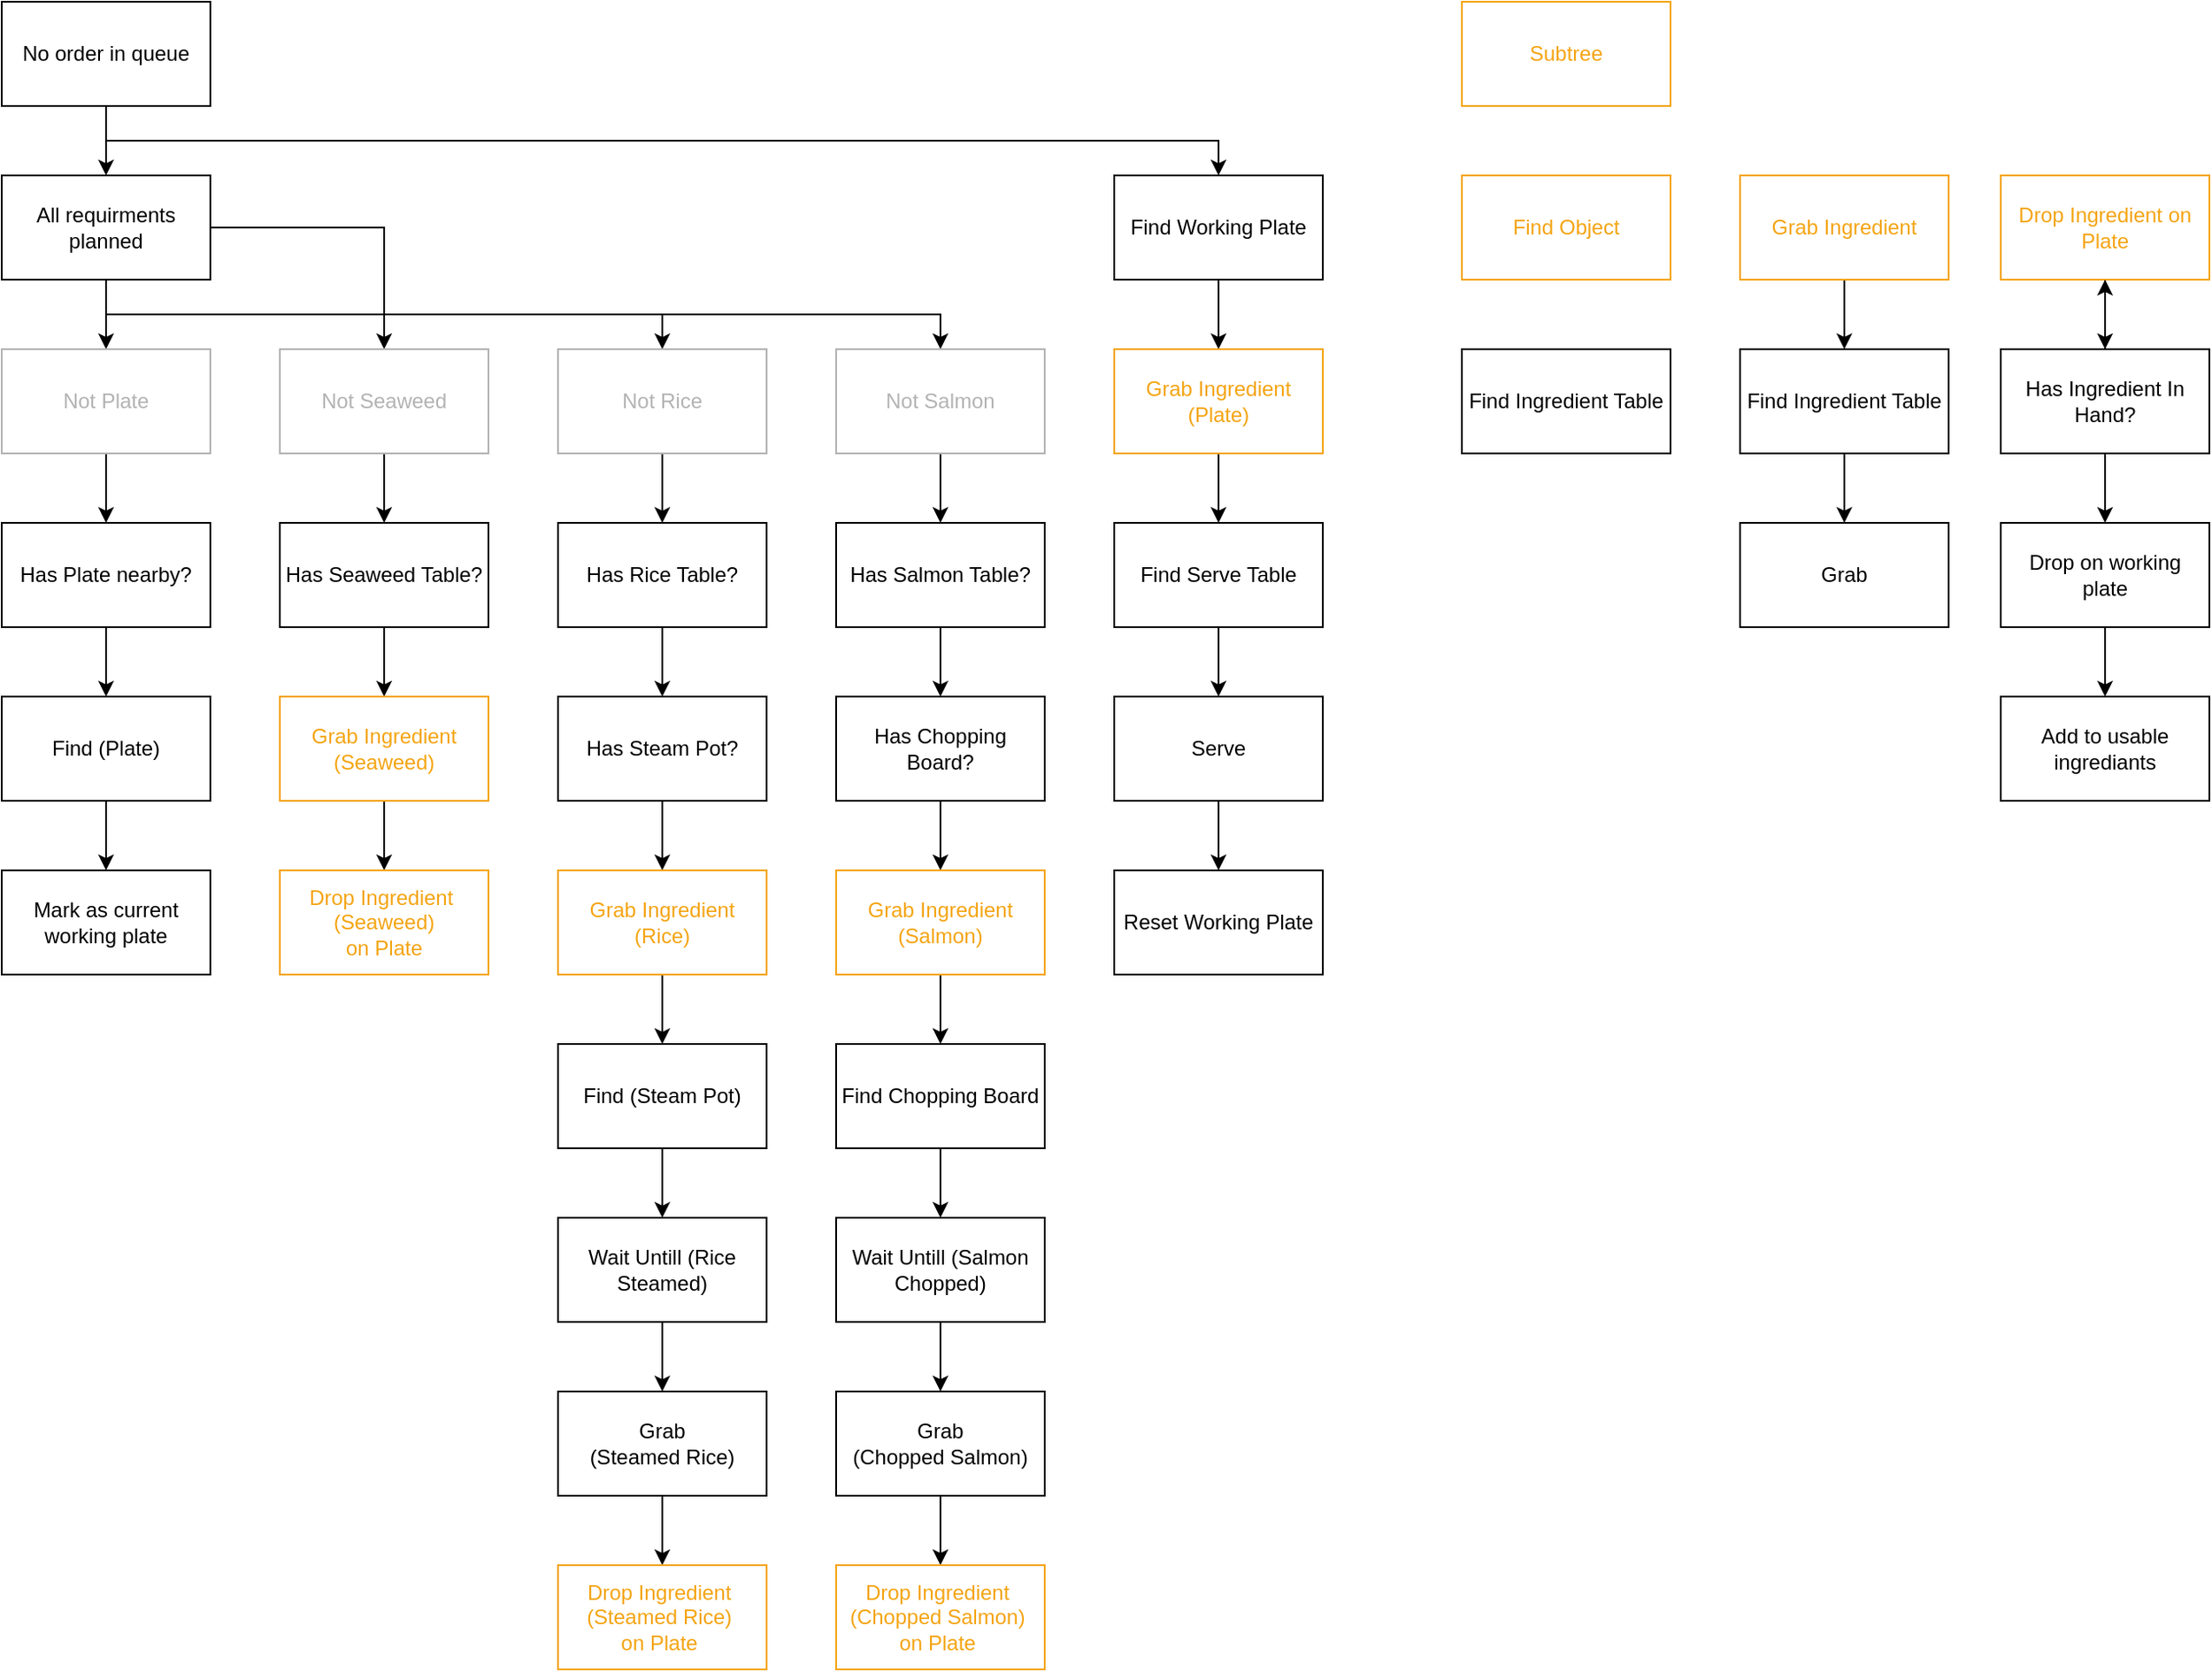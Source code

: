 <mxfile version="20.7.4" type="device"><diagram id="QrXGPA2lz0WJAmRanppE" name="NPC Design"><mxGraphModel dx="2049" dy="1194" grid="1" gridSize="10" guides="1" tooltips="1" connect="1" arrows="1" fold="1" page="1" pageScale="1" pageWidth="850" pageHeight="1100" math="0" shadow="0"><root><mxCell id="0"/><mxCell id="1" parent="0"/><mxCell id="VrhD2SoLIojtId_Nl57X-13" style="edgeStyle=elbowEdgeStyle;rounded=0;orthogonalLoop=1;jettySize=auto;html=1;elbow=vertical;" parent="1" source="VrhD2SoLIojtId_Nl57X-8" target="VrhD2SoLIojtId_Nl57X-11" edge="1"><mxGeometry relative="1" as="geometry"/></mxCell><mxCell id="j0DtVR5-zMIm_v8EddaR-72" style="edgeStyle=elbowEdgeStyle;rounded=0;orthogonalLoop=1;jettySize=auto;elbow=vertical;html=1;" parent="1" source="VrhD2SoLIojtId_Nl57X-8" target="j0DtVR5-zMIm_v8EddaR-65" edge="1"><mxGeometry relative="1" as="geometry"/></mxCell><mxCell id="VrhD2SoLIojtId_Nl57X-8" value="No order in queue" style="rounded=0;whiteSpace=wrap;html=1;spacing=4;" parent="1" vertex="1"><mxGeometry x="80" y="80" width="120" height="60" as="geometry"/></mxCell><mxCell id="VrhD2SoLIojtId_Nl57X-15" style="edgeStyle=orthogonalEdgeStyle;rounded=0;orthogonalLoop=1;jettySize=auto;html=1;" parent="1" source="VrhD2SoLIojtId_Nl57X-11" target="VrhD2SoLIojtId_Nl57X-14" edge="1"><mxGeometry relative="1" as="geometry"/></mxCell><mxCell id="VrhD2SoLIojtId_Nl57X-18" style="edgeStyle=elbowEdgeStyle;rounded=0;orthogonalLoop=1;jettySize=auto;html=1;elbow=vertical;" parent="1" source="VrhD2SoLIojtId_Nl57X-11" target="VrhD2SoLIojtId_Nl57X-16" edge="1"><mxGeometry relative="1" as="geometry"/></mxCell><mxCell id="VrhD2SoLIojtId_Nl57X-19" style="edgeStyle=elbowEdgeStyle;rounded=0;orthogonalLoop=1;jettySize=auto;elbow=vertical;html=1;" parent="1" source="VrhD2SoLIojtId_Nl57X-11" target="VrhD2SoLIojtId_Nl57X-17" edge="1"><mxGeometry relative="1" as="geometry"/></mxCell><mxCell id="VrhD2SoLIojtId_Nl57X-124" style="edgeStyle=elbowEdgeStyle;rounded=0;orthogonalLoop=1;jettySize=auto;elbow=vertical;html=1;" parent="1" source="VrhD2SoLIojtId_Nl57X-11" target="VrhD2SoLIojtId_Nl57X-117" edge="1"><mxGeometry relative="1" as="geometry"/></mxCell><mxCell id="VrhD2SoLIojtId_Nl57X-11" value="All requirments planned" style="rounded=0;whiteSpace=wrap;html=1;spacing=4;" parent="1" vertex="1"><mxGeometry x="80" y="180" width="120" height="60" as="geometry"/></mxCell><mxCell id="VrhD2SoLIojtId_Nl57X-21" style="edgeStyle=elbowEdgeStyle;rounded=0;orthogonalLoop=1;jettySize=auto;elbow=vertical;html=1;" parent="1" source="VrhD2SoLIojtId_Nl57X-14" target="VrhD2SoLIojtId_Nl57X-20" edge="1"><mxGeometry relative="1" as="geometry"/></mxCell><mxCell id="VrhD2SoLIojtId_Nl57X-14" value="&lt;font color=&quot;#b3b3b3&quot;&gt;Not Seaweed&lt;/font&gt;" style="rounded=0;whiteSpace=wrap;html=1;spacing=4;strokeColor=#B3B3B3;" parent="1" vertex="1"><mxGeometry x="240" y="280" width="120" height="60" as="geometry"/></mxCell><mxCell id="VrhD2SoLIojtId_Nl57X-27" style="edgeStyle=elbowEdgeStyle;rounded=0;orthogonalLoop=1;jettySize=auto;elbow=vertical;html=1;" parent="1" target="VrhD2SoLIojtId_Nl57X-26" edge="1"><mxGeometry relative="1" as="geometry"><mxPoint x="460" y="330" as="sourcePoint"/></mxGeometry></mxCell><mxCell id="VrhD2SoLIojtId_Nl57X-16" value="&lt;font color=&quot;#b3b3b3&quot;&gt;Not Rice&lt;/font&gt;" style="rounded=0;whiteSpace=wrap;html=1;spacing=4;strokeColor=#B3B3B3;" parent="1" vertex="1"><mxGeometry x="400" y="280" width="120" height="60" as="geometry"/></mxCell><mxCell id="VrhD2SoLIojtId_Nl57X-100" style="edgeStyle=elbowEdgeStyle;rounded=0;orthogonalLoop=1;jettySize=auto;elbow=vertical;html=1;" parent="1" source="VrhD2SoLIojtId_Nl57X-17" target="VrhD2SoLIojtId_Nl57X-98" edge="1"><mxGeometry relative="1" as="geometry"><mxPoint x="620" y="350" as="sourcePoint"/></mxGeometry></mxCell><mxCell id="VrhD2SoLIojtId_Nl57X-17" value="&lt;font color=&quot;#b3b3b3&quot;&gt;Not Salmon&lt;/font&gt;" style="rounded=0;whiteSpace=wrap;html=1;spacing=4;strokeColor=#B3B3B3;" parent="1" vertex="1"><mxGeometry x="560" y="280" width="120" height="60" as="geometry"/></mxCell><mxCell id="VrhD2SoLIojtId_Nl57X-23" style="edgeStyle=elbowEdgeStyle;rounded=0;orthogonalLoop=1;jettySize=auto;elbow=vertical;html=1;" parent="1" source="VrhD2SoLIojtId_Nl57X-20" target="NKztRNKAPyNZjpxA94Mg-36" edge="1"><mxGeometry relative="1" as="geometry"><mxPoint x="300" y="480" as="targetPoint"/></mxGeometry></mxCell><mxCell id="VrhD2SoLIojtId_Nl57X-20" value="Has Seaweed Table?" style="rounded=0;whiteSpace=wrap;html=1;spacing=4;" parent="1" vertex="1"><mxGeometry x="240" y="380" width="120" height="60" as="geometry"/></mxCell><mxCell id="IJWHiGMAzpKAyixTDY00-16" value="" style="edgeStyle=orthogonalEdgeStyle;rounded=0;orthogonalLoop=1;jettySize=auto;html=1;" edge="1" parent="1" source="VrhD2SoLIojtId_Nl57X-26" target="VrhD2SoLIojtId_Nl57X-33"><mxGeometry relative="1" as="geometry"/></mxCell><mxCell id="VrhD2SoLIojtId_Nl57X-26" value="Has Rice Table?" style="rounded=0;whiteSpace=wrap;html=1;spacing=4;" parent="1" vertex="1"><mxGeometry x="400" y="380" width="120" height="60" as="geometry"/></mxCell><mxCell id="VrhD2SoLIojtId_Nl57X-31" style="edgeStyle=elbowEdgeStyle;rounded=0;orthogonalLoop=1;jettySize=auto;elbow=vertical;html=1;" parent="1" edge="1"><mxGeometry relative="1" as="geometry"><mxPoint x="760" y="550" as="sourcePoint"/></mxGeometry></mxCell><mxCell id="IJWHiGMAzpKAyixTDY00-17" value="" style="edgeStyle=orthogonalEdgeStyle;rounded=0;orthogonalLoop=1;jettySize=auto;html=1;" edge="1" parent="1" source="VrhD2SoLIojtId_Nl57X-33" target="IJWHiGMAzpKAyixTDY00-15"><mxGeometry relative="1" as="geometry"/></mxCell><mxCell id="VrhD2SoLIojtId_Nl57X-33" value="Has Steam Pot?" style="rounded=0;whiteSpace=wrap;html=1;spacing=4;" parent="1" vertex="1"><mxGeometry x="400" y="480" width="120" height="60" as="geometry"/></mxCell><mxCell id="j0DtVR5-zMIm_v8EddaR-64" style="edgeStyle=elbowEdgeStyle;rounded=0;orthogonalLoop=1;jettySize=auto;elbow=vertical;html=1;" parent="1" source="VrhD2SoLIojtId_Nl57X-35" target="j0DtVR5-zMIm_v8EddaR-58" edge="1"><mxGeometry relative="1" as="geometry"/></mxCell><mxCell id="VrhD2SoLIojtId_Nl57X-35" value="Find (Steam Pot)" style="rounded=0;whiteSpace=wrap;html=1;spacing=4;" parent="1" vertex="1"><mxGeometry x="400" y="680" width="120" height="60" as="geometry"/></mxCell><mxCell id="IJWHiGMAzpKAyixTDY00-20" value="" style="edgeStyle=orthogonalEdgeStyle;rounded=0;orthogonalLoop=1;jettySize=auto;html=1;" edge="1" parent="1" source="VrhD2SoLIojtId_Nl57X-98" target="VrhD2SoLIojtId_Nl57X-105"><mxGeometry relative="1" as="geometry"/></mxCell><mxCell id="VrhD2SoLIojtId_Nl57X-98" value="Has Salmon Table?" style="rounded=0;whiteSpace=wrap;html=1;spacing=4;" parent="1" vertex="1"><mxGeometry x="560" y="380" width="120" height="60" as="geometry"/></mxCell><mxCell id="IJWHiGMAzpKAyixTDY00-21" value="" style="edgeStyle=orthogonalEdgeStyle;rounded=0;orthogonalLoop=1;jettySize=auto;html=1;" edge="1" parent="1" source="VrhD2SoLIojtId_Nl57X-105" target="IJWHiGMAzpKAyixTDY00-19"><mxGeometry relative="1" as="geometry"/></mxCell><mxCell id="VrhD2SoLIojtId_Nl57X-105" value="Has Chopping Board?" style="rounded=0;whiteSpace=wrap;html=1;spacing=4;" parent="1" vertex="1"><mxGeometry x="560" y="480" width="120" height="60" as="geometry"/></mxCell><mxCell id="VrhD2SoLIojtId_Nl57X-106" style="edgeStyle=elbowEdgeStyle;rounded=0;orthogonalLoop=1;jettySize=auto;elbow=vertical;html=1;" parent="1" source="VrhD2SoLIojtId_Nl57X-107" target="VrhD2SoLIojtId_Nl57X-108" edge="1"><mxGeometry relative="1" as="geometry"/></mxCell><mxCell id="VrhD2SoLIojtId_Nl57X-107" value="Find Chopping Board" style="rounded=0;whiteSpace=wrap;html=1;spacing=4;" parent="1" vertex="1"><mxGeometry x="560" y="680" width="120" height="60" as="geometry"/></mxCell><mxCell id="IJWHiGMAzpKAyixTDY00-10" value="" style="edgeStyle=orthogonalEdgeStyle;rounded=0;orthogonalLoop=1;jettySize=auto;html=1;" edge="1" parent="1" source="VrhD2SoLIojtId_Nl57X-108" target="IJWHiGMAzpKAyixTDY00-6"><mxGeometry relative="1" as="geometry"/></mxCell><mxCell id="VrhD2SoLIojtId_Nl57X-108" value="Wait Untill (Salmon Chopped)" style="rounded=0;whiteSpace=wrap;html=1;spacing=4;" parent="1" vertex="1"><mxGeometry x="560" y="780" width="120" height="60" as="geometry"/></mxCell><mxCell id="VrhD2SoLIojtId_Nl57X-119" style="edgeStyle=elbowEdgeStyle;rounded=0;orthogonalLoop=1;jettySize=auto;elbow=vertical;html=1;" parent="1" source="VrhD2SoLIojtId_Nl57X-117" target="VrhD2SoLIojtId_Nl57X-118" edge="1"><mxGeometry relative="1" as="geometry"><mxPoint x="290" y="340" as="sourcePoint"/></mxGeometry></mxCell><mxCell id="VrhD2SoLIojtId_Nl57X-117" value="&lt;font color=&quot;#b3b3b3&quot;&gt;Not Plate&lt;/font&gt;" style="rounded=0;whiteSpace=wrap;html=1;spacing=4;strokeColor=#B3B3B3;" parent="1" vertex="1"><mxGeometry x="80" y="280" width="120" height="60" as="geometry"/></mxCell><mxCell id="VrhD2SoLIojtId_Nl57X-121" style="edgeStyle=elbowEdgeStyle;rounded=0;orthogonalLoop=1;jettySize=auto;elbow=vertical;html=1;" parent="1" source="VrhD2SoLIojtId_Nl57X-118" target="VrhD2SoLIojtId_Nl57X-120" edge="1"><mxGeometry relative="1" as="geometry"/></mxCell><mxCell id="VrhD2SoLIojtId_Nl57X-118" value="Has Plate nearby?" style="rounded=0;whiteSpace=wrap;html=1;spacing=4;" parent="1" vertex="1"><mxGeometry x="80" y="380" width="120" height="60" as="geometry"/></mxCell><mxCell id="VrhD2SoLIojtId_Nl57X-123" style="edgeStyle=elbowEdgeStyle;rounded=0;orthogonalLoop=1;jettySize=auto;elbow=vertical;html=1;entryX=0.5;entryY=0;entryDx=0;entryDy=0;" parent="1" source="VrhD2SoLIojtId_Nl57X-120" target="j0DtVR5-zMIm_v8EddaR-12" edge="1"><mxGeometry relative="1" as="geometry"><mxPoint x="140.0" y="580" as="targetPoint"/></mxGeometry></mxCell><mxCell id="VrhD2SoLIojtId_Nl57X-120" value="Find (Plate)" style="rounded=0;whiteSpace=wrap;html=1;spacing=4;" parent="1" vertex="1"><mxGeometry x="80" y="480" width="120" height="60" as="geometry"/></mxCell><mxCell id="j0DtVR5-zMIm_v8EddaR-10" style="edgeStyle=elbowEdgeStyle;rounded=0;orthogonalLoop=1;jettySize=auto;elbow=vertical;html=1;entryX=0.5;entryY=0;entryDx=0;entryDy=0;" parent="1" edge="1"><mxGeometry relative="1" as="geometry"><mxPoint x="140" y="450" as="sourcePoint"/></mxGeometry></mxCell><mxCell id="j0DtVR5-zMIm_v8EddaR-11" style="edgeStyle=elbowEdgeStyle;rounded=0;orthogonalLoop=1;jettySize=auto;elbow=vertical;html=1;" parent="1" edge="1"><mxGeometry relative="1" as="geometry"><mxPoint x="140" y="550" as="sourcePoint"/></mxGeometry></mxCell><mxCell id="j0DtVR5-zMIm_v8EddaR-12" value="Mark as current working plate" style="rounded=0;whiteSpace=wrap;html=1;spacing=4;" parent="1" vertex="1"><mxGeometry x="80" y="580" width="120" height="60" as="geometry"/></mxCell><mxCell id="j0DtVR5-zMIm_v8EddaR-57" style="edgeStyle=elbowEdgeStyle;rounded=0;orthogonalLoop=1;jettySize=auto;elbow=vertical;html=1;" parent="1" source="j0DtVR5-zMIm_v8EddaR-58" target="IJWHiGMAzpKAyixTDY00-2" edge="1"><mxGeometry relative="1" as="geometry"><mxPoint x="460.0" y="880" as="targetPoint"/></mxGeometry></mxCell><mxCell id="j0DtVR5-zMIm_v8EddaR-58" value="Wait Untill (Rice Steamed)" style="rounded=0;whiteSpace=wrap;html=1;spacing=4;" parent="1" vertex="1"><mxGeometry x="400" y="780" width="120" height="60" as="geometry"/></mxCell><mxCell id="IJWHiGMAzpKAyixTDY00-25" value="" style="edgeStyle=orthogonalEdgeStyle;rounded=0;orthogonalLoop=1;jettySize=auto;html=1;" edge="1" parent="1" source="j0DtVR5-zMIm_v8EddaR-65" target="IJWHiGMAzpKAyixTDY00-24"><mxGeometry relative="1" as="geometry"/></mxCell><mxCell id="j0DtVR5-zMIm_v8EddaR-65" value="Find Working Plate" style="rounded=0;whiteSpace=wrap;html=1;spacing=4;" parent="1" vertex="1"><mxGeometry x="720" y="180" width="120" height="60" as="geometry"/></mxCell><mxCell id="j0DtVR5-zMIm_v8EddaR-69" style="edgeStyle=elbowEdgeStyle;rounded=0;orthogonalLoop=1;jettySize=auto;elbow=vertical;html=1;" parent="1" source="j0DtVR5-zMIm_v8EddaR-66" target="j0DtVR5-zMIm_v8EddaR-67" edge="1"><mxGeometry relative="1" as="geometry"/></mxCell><mxCell id="j0DtVR5-zMIm_v8EddaR-66" value="Find&amp;nbsp;Serve Table" style="rounded=0;whiteSpace=wrap;html=1;spacing=4;" parent="1" vertex="1"><mxGeometry x="720" y="380" width="120" height="60" as="geometry"/></mxCell><mxCell id="j0DtVR5-zMIm_v8EddaR-71" style="edgeStyle=elbowEdgeStyle;rounded=0;orthogonalLoop=1;jettySize=auto;elbow=vertical;html=1;" parent="1" source="j0DtVR5-zMIm_v8EddaR-67" target="j0DtVR5-zMIm_v8EddaR-70" edge="1"><mxGeometry relative="1" as="geometry"/></mxCell><mxCell id="j0DtVR5-zMIm_v8EddaR-67" value="Serve" style="rounded=0;whiteSpace=wrap;html=1;spacing=4;" parent="1" vertex="1"><mxGeometry x="720" y="480" width="120" height="60" as="geometry"/></mxCell><mxCell id="j0DtVR5-zMIm_v8EddaR-70" value="Reset Working Plate" style="rounded=0;whiteSpace=wrap;html=1;spacing=4;" parent="1" vertex="1"><mxGeometry x="720" y="580" width="120" height="60" as="geometry"/></mxCell><mxCell id="NKztRNKAPyNZjpxA94Mg-15" style="edgeStyle=elbowEdgeStyle;rounded=0;orthogonalLoop=1;jettySize=auto;elbow=vertical;html=1;" parent="1" source="NKztRNKAPyNZjpxA94Mg-16" target="NKztRNKAPyNZjpxA94Mg-18" edge="1"><mxGeometry relative="1" as="geometry"/></mxCell><mxCell id="NKztRNKAPyNZjpxA94Mg-16" value="&lt;font color=&quot;#f4a412&quot;&gt;Grab Ingredient&lt;/font&gt;" style="rounded=0;whiteSpace=wrap;html=1;spacing=4;strokeColor=#F4A412;" parent="1" vertex="1"><mxGeometry x="1080" y="180" width="120" height="60" as="geometry"/></mxCell><mxCell id="NKztRNKAPyNZjpxA94Mg-17" style="edgeStyle=elbowEdgeStyle;rounded=0;orthogonalLoop=1;jettySize=auto;elbow=vertical;html=1;" parent="1" source="NKztRNKAPyNZjpxA94Mg-18" target="NKztRNKAPyNZjpxA94Mg-20" edge="1"><mxGeometry relative="1" as="geometry"/></mxCell><mxCell id="NKztRNKAPyNZjpxA94Mg-18" value="Find Ingredient Table" style="rounded=0;whiteSpace=wrap;html=1;spacing=4;" parent="1" vertex="1"><mxGeometry x="1080" y="280" width="120" height="60" as="geometry"/></mxCell><mxCell id="NKztRNKAPyNZjpxA94Mg-20" value="Grab" style="rounded=0;whiteSpace=wrap;html=1;spacing=4;" parent="1" vertex="1"><mxGeometry x="1080" y="380" width="120" height="60" as="geometry"/></mxCell><mxCell id="NKztRNKAPyNZjpxA94Mg-28" value="Drop on working plate" style="rounded=0;whiteSpace=wrap;html=1;spacing=4;" parent="1" vertex="1"><mxGeometry x="1230" y="380" width="120" height="60" as="geometry"/></mxCell><mxCell id="NKztRNKAPyNZjpxA94Mg-29" style="edgeStyle=elbowEdgeStyle;rounded=0;orthogonalLoop=1;jettySize=auto;elbow=vertical;html=1;" parent="1" source="NKztRNKAPyNZjpxA94Mg-28" target="NKztRNKAPyNZjpxA94Mg-30" edge="1"><mxGeometry relative="1" as="geometry"><mxPoint x="1290" y="310" as="sourcePoint"/></mxGeometry></mxCell><mxCell id="NKztRNKAPyNZjpxA94Mg-30" value="Add to usable ingrediants" style="rounded=0;whiteSpace=wrap;html=1;spacing=4;" parent="1" vertex="1"><mxGeometry x="1230" y="480" width="120" height="60" as="geometry"/></mxCell><mxCell id="NKztRNKAPyNZjpxA94Mg-42" value="" style="edgeStyle=orthogonalEdgeStyle;rounded=0;orthogonalLoop=1;jettySize=auto;html=1;fontColor=#F4A412;" parent="1" source="NKztRNKAPyNZjpxA94Mg-35" target="NKztRNKAPyNZjpxA94Mg-39" edge="1"><mxGeometry relative="1" as="geometry"/></mxCell><mxCell id="NKztRNKAPyNZjpxA94Mg-35" value="&lt;font color=&quot;#f4a412&quot;&gt;Drop&amp;nbsp;&lt;/font&gt;&lt;span style=&quot;color: rgb(244, 164, 18);&quot;&gt;Ingredient&amp;nbsp;&lt;/span&gt;&lt;font color=&quot;#f4a412&quot;&gt;on Plate&lt;/font&gt;" style="rounded=0;whiteSpace=wrap;html=1;spacing=4;strokeColor=#F4A412;" parent="1" vertex="1"><mxGeometry x="1230" y="180" width="120" height="60" as="geometry"/></mxCell><mxCell id="NKztRNKAPyNZjpxA94Mg-38" style="edgeStyle=orthogonalEdgeStyle;rounded=0;orthogonalLoop=1;jettySize=auto;html=1;fontColor=#F4A412;" parent="1" source="NKztRNKAPyNZjpxA94Mg-36" target="NKztRNKAPyNZjpxA94Mg-37" edge="1"><mxGeometry relative="1" as="geometry"/></mxCell><mxCell id="NKztRNKAPyNZjpxA94Mg-36" value="&lt;font color=&quot;#f4a412&quot;&gt;Grab Ingredient (Seaweed)&lt;/font&gt;" style="rounded=0;whiteSpace=wrap;html=1;spacing=4;strokeColor=#F4A412;" parent="1" vertex="1"><mxGeometry x="240" y="480" width="120" height="60" as="geometry"/></mxCell><mxCell id="NKztRNKAPyNZjpxA94Mg-37" value="&lt;span style=&quot;color: rgb(244, 164, 18);&quot;&gt;Drop&amp;nbsp;&lt;/span&gt;&lt;span style=&quot;color: rgb(244, 164, 18);&quot;&gt;Ingredient&amp;nbsp;&lt;br&gt;&lt;/span&gt;&lt;span style=&quot;color: rgb(244, 164, 18);&quot;&gt;(Seaweed)&lt;/span&gt;&lt;span style=&quot;color: rgb(244, 164, 18);&quot;&gt;&lt;br&gt;on Plate&lt;/span&gt;" style="rounded=0;whiteSpace=wrap;html=1;spacing=4;strokeColor=#F4A412;" parent="1" vertex="1"><mxGeometry x="240" y="580" width="120" height="60" as="geometry"/></mxCell><mxCell id="NKztRNKAPyNZjpxA94Mg-43" value="" style="edgeStyle=orthogonalEdgeStyle;rounded=0;orthogonalLoop=1;jettySize=auto;html=1;fontColor=#F4A412;" parent="1" source="NKztRNKAPyNZjpxA94Mg-39" target="NKztRNKAPyNZjpxA94Mg-28" edge="1"><mxGeometry relative="1" as="geometry"/></mxCell><mxCell id="IJWHiGMAzpKAyixTDY00-3" value="" style="edgeStyle=orthogonalEdgeStyle;rounded=0;orthogonalLoop=1;jettySize=auto;html=1;" edge="1" parent="1" source="NKztRNKAPyNZjpxA94Mg-39" target="NKztRNKAPyNZjpxA94Mg-35"><mxGeometry relative="1" as="geometry"/></mxCell><mxCell id="NKztRNKAPyNZjpxA94Mg-39" value="Has Ingredient&amp;nbsp;In Hand?" style="rounded=0;whiteSpace=wrap;html=1;spacing=4;" parent="1" vertex="1"><mxGeometry x="1230" y="280" width="120" height="60" as="geometry"/></mxCell><mxCell id="IJWHiGMAzpKAyixTDY00-1" value="&lt;font color=&quot;#f4a412&quot;&gt;Subtree&lt;/font&gt;" style="rounded=0;whiteSpace=wrap;html=1;spacing=4;strokeColor=#F4A412;" vertex="1" parent="1"><mxGeometry x="920" y="80" width="120" height="60" as="geometry"/></mxCell><mxCell id="IJWHiGMAzpKAyixTDY00-5" value="" style="edgeStyle=orthogonalEdgeStyle;rounded=0;orthogonalLoop=1;jettySize=auto;html=1;" edge="1" parent="1" source="IJWHiGMAzpKAyixTDY00-2" target="IJWHiGMAzpKAyixTDY00-4"><mxGeometry relative="1" as="geometry"/></mxCell><mxCell id="IJWHiGMAzpKAyixTDY00-2" value="Grab&lt;br&gt;(Steamed Rice)" style="rounded=0;whiteSpace=wrap;html=1;spacing=4;" vertex="1" parent="1"><mxGeometry x="400" y="880" width="120" height="60" as="geometry"/></mxCell><mxCell id="IJWHiGMAzpKAyixTDY00-4" value="&lt;font color=&quot;#f4a412&quot;&gt;Drop&amp;nbsp;&lt;/font&gt;&lt;span style=&quot;color: rgb(244, 164, 18);&quot;&gt;Ingredient&amp;nbsp;&lt;br&gt;&lt;/span&gt;&lt;span style=&quot;color: rgb(244, 164, 18);&quot;&gt;(Steamed Rice)&amp;nbsp;&lt;br&gt;&lt;/span&gt;&lt;font color=&quot;#f4a412&quot;&gt;on Plate&amp;nbsp;&lt;/font&gt;" style="rounded=0;whiteSpace=wrap;html=1;spacing=4;strokeColor=#F4A412;" vertex="1" parent="1"><mxGeometry x="400" y="980" width="120" height="60" as="geometry"/></mxCell><mxCell id="IJWHiGMAzpKAyixTDY00-9" value="" style="edgeStyle=orthogonalEdgeStyle;rounded=0;orthogonalLoop=1;jettySize=auto;html=1;" edge="1" parent="1" source="IJWHiGMAzpKAyixTDY00-6" target="IJWHiGMAzpKAyixTDY00-7"><mxGeometry relative="1" as="geometry"/></mxCell><mxCell id="IJWHiGMAzpKAyixTDY00-6" value="Grab&lt;br&gt;(Chopped Salmon)" style="rounded=0;whiteSpace=wrap;html=1;spacing=4;" vertex="1" parent="1"><mxGeometry x="560" y="880" width="120" height="60" as="geometry"/></mxCell><mxCell id="IJWHiGMAzpKAyixTDY00-7" value="&lt;font color=&quot;#f4a412&quot;&gt;Drop&amp;nbsp;&lt;/font&gt;&lt;span style=&quot;color: rgb(244, 164, 18);&quot;&gt;Ingredient&amp;nbsp;&lt;br&gt;&lt;/span&gt;&lt;font color=&quot;#f4a412&quot;&gt;(Chopped Salmon)&amp;nbsp;&lt;/font&gt;&lt;br&gt;&lt;font color=&quot;#f4a412&quot;&gt;on Plate&amp;nbsp;&lt;/font&gt;" style="rounded=0;whiteSpace=wrap;html=1;spacing=4;strokeColor=#F4A412;" vertex="1" parent="1"><mxGeometry x="560" y="980" width="120" height="60" as="geometry"/></mxCell><mxCell id="IJWHiGMAzpKAyixTDY00-11" value="&lt;font color=&quot;#f4a412&quot;&gt;Find Object&lt;/font&gt;" style="rounded=0;whiteSpace=wrap;html=1;spacing=4;strokeColor=#F4A412;" vertex="1" parent="1"><mxGeometry x="920" y="180" width="120" height="60" as="geometry"/></mxCell><mxCell id="IJWHiGMAzpKAyixTDY00-18" value="" style="edgeStyle=orthogonalEdgeStyle;rounded=0;orthogonalLoop=1;jettySize=auto;html=1;" edge="1" parent="1" source="IJWHiGMAzpKAyixTDY00-15" target="VrhD2SoLIojtId_Nl57X-35"><mxGeometry relative="1" as="geometry"/></mxCell><mxCell id="IJWHiGMAzpKAyixTDY00-15" value="&lt;font color=&quot;#f4a412&quot;&gt;Grab Ingredient (Rice)&lt;/font&gt;" style="rounded=0;whiteSpace=wrap;html=1;spacing=4;strokeColor=#F4A412;" vertex="1" parent="1"><mxGeometry x="400" y="580" width="120" height="60" as="geometry"/></mxCell><mxCell id="IJWHiGMAzpKAyixTDY00-22" value="" style="edgeStyle=orthogonalEdgeStyle;rounded=0;orthogonalLoop=1;jettySize=auto;html=1;" edge="1" parent="1" source="IJWHiGMAzpKAyixTDY00-19" target="VrhD2SoLIojtId_Nl57X-107"><mxGeometry relative="1" as="geometry"/></mxCell><mxCell id="IJWHiGMAzpKAyixTDY00-19" value="&lt;font color=&quot;#f4a412&quot;&gt;Grab Ingredient (Salmon)&lt;/font&gt;" style="rounded=0;whiteSpace=wrap;html=1;spacing=4;strokeColor=#F4A412;" vertex="1" parent="1"><mxGeometry x="560" y="580" width="120" height="60" as="geometry"/></mxCell><mxCell id="IJWHiGMAzpKAyixTDY00-23" value="Find Ingredient Table" style="rounded=0;whiteSpace=wrap;html=1;spacing=4;" vertex="1" parent="1"><mxGeometry x="920" y="280" width="120" height="60" as="geometry"/></mxCell><mxCell id="IJWHiGMAzpKAyixTDY00-26" value="" style="edgeStyle=orthogonalEdgeStyle;rounded=0;orthogonalLoop=1;jettySize=auto;html=1;" edge="1" parent="1" source="IJWHiGMAzpKAyixTDY00-24" target="j0DtVR5-zMIm_v8EddaR-66"><mxGeometry relative="1" as="geometry"/></mxCell><mxCell id="IJWHiGMAzpKAyixTDY00-24" value="&lt;font color=&quot;#f4a412&quot;&gt;Grab Ingredient (Plate)&lt;/font&gt;" style="rounded=0;whiteSpace=wrap;html=1;spacing=4;strokeColor=#F4A412;" vertex="1" parent="1"><mxGeometry x="720" y="280" width="120" height="60" as="geometry"/></mxCell></root></mxGraphModel></diagram></mxfile>